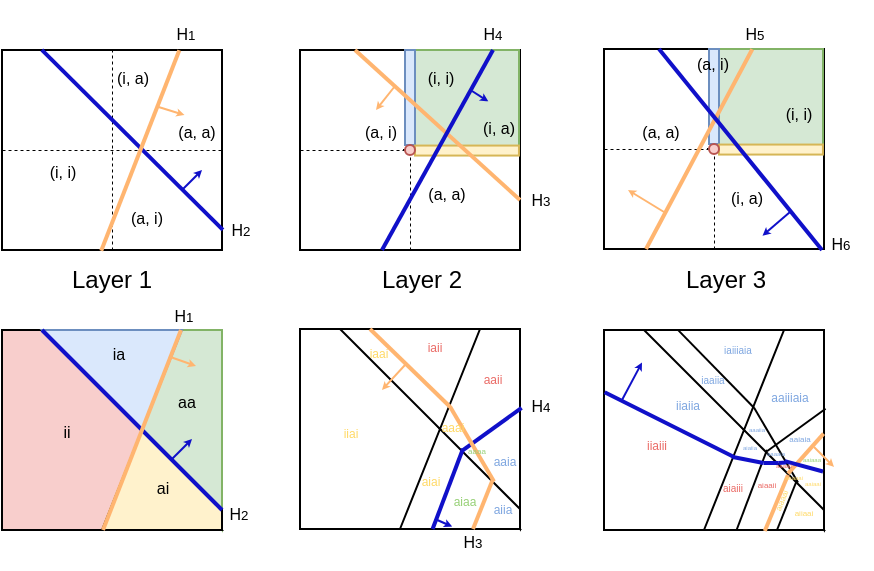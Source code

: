 <mxfile version="24.7.16">
  <diagram name="Page-1" id="lsZ3PhkhvnQ2fq5JW8zN">
    <mxGraphModel dx="222" dy="1287" grid="1" gridSize="10" guides="1" tooltips="1" connect="1" arrows="1" fold="1" page="1" pageScale="1" pageWidth="850" pageHeight="1100" math="0" shadow="0">
      <root>
        <mxCell id="0" />
        <mxCell id="1" parent="0" />
        <mxCell id="pG6bn2Zg-pA-t7pHT_2o-4" value="" style="verticalLabelPosition=bottom;verticalAlign=top;html=1;shape=mxgraph.basic.polygon;polyCoords=[[0,0.2],[0,0],[0.36,0],[1,1],[1,1],[0,1],[0,0.75],[0,0.2]];polyline=0;fillColor=#f8cecc;strokeColor=#000000;" parent="1" vertex="1">
          <mxGeometry x="200" y="160" width="110" height="100" as="geometry" />
        </mxCell>
        <mxCell id="pG6bn2Zg-pA-t7pHT_2o-5" value="" style="verticalLabelPosition=bottom;verticalAlign=top;html=1;shape=mxgraph.basic.polygon;polyCoords=[[0.2,0],[1,0],[1,0.25],[1,0.75],[1,1],[1,1],[0.2,0],[0.2,0]];polyline=0;fillColor=#d5e8d4;strokeColor=#82b366;" parent="1" vertex="1">
          <mxGeometry x="210" y="160" width="100" height="100" as="geometry" />
        </mxCell>
        <mxCell id="pG6bn2Zg-pA-t7pHT_2o-6" value="" style="verticalLabelPosition=bottom;verticalAlign=top;html=1;shape=mxgraph.basic.polygon;polyCoords=[[0.25,0],[0.45,0],[0.55,0],[0.85,0],[0.65,0.5],[0.35,0.2],[0.15,0],[0.25,0]];polyline=0;fillColor=#dae8fc;strokeColor=#6c8ebf;" parent="1" vertex="1">
          <mxGeometry x="205" y="160" width="100" height="100" as="geometry" />
        </mxCell>
        <mxCell id="pG6bn2Zg-pA-t7pHT_2o-8" value="" style="verticalLabelPosition=bottom;verticalAlign=top;html=1;shape=mxgraph.basic.polygon;polyCoords=[[0.4,1],[0.4,1],[0.6,0.5],[1,0.9],[1,1],[0.4,1],[0.4,1],[0.4,1]];polyline=0;fillColor=#fff2cc;strokeColor=#000000;" parent="1" vertex="1">
          <mxGeometry x="210" y="160" width="100" height="100" as="geometry" />
        </mxCell>
        <mxCell id="pG6bn2Zg-pA-t7pHT_2o-9" value="&lt;font style=&quot;font-size: 8px;&quot;&gt;ii&lt;/font&gt;" style="text;html=1;align=center;verticalAlign=middle;whiteSpace=wrap;rounded=0;" parent="1" vertex="1">
          <mxGeometry x="220" y="202.5" width="25" height="15" as="geometry" />
        </mxCell>
        <mxCell id="pG6bn2Zg-pA-t7pHT_2o-10" value="&lt;font style=&quot;font-size: 8px;&quot;&gt;ia&lt;/font&gt;" style="text;html=1;align=center;verticalAlign=middle;whiteSpace=wrap;rounded=0;" parent="1" vertex="1">
          <mxGeometry x="245.5" y="163" width="25" height="15" as="geometry" />
        </mxCell>
        <mxCell id="pG6bn2Zg-pA-t7pHT_2o-11" value="&lt;font style=&quot;font-size: 8px;&quot;&gt;ai&lt;/font&gt;" style="text;html=1;align=center;verticalAlign=middle;whiteSpace=wrap;rounded=0;" parent="1" vertex="1">
          <mxGeometry x="267.5" y="230" width="25" height="15" as="geometry" />
        </mxCell>
        <mxCell id="pG6bn2Zg-pA-t7pHT_2o-12" value="&lt;font style=&quot;font-size: 8px;&quot;&gt;aa&lt;/font&gt;" style="text;html=1;align=center;verticalAlign=middle;whiteSpace=wrap;rounded=0;" parent="1" vertex="1">
          <mxGeometry x="280" y="187.5" width="25" height="15" as="geometry" />
        </mxCell>
        <mxCell id="pG6bn2Zg-pA-t7pHT_2o-13" value="&lt;font style=&quot;font-size: 8px;&quot;&gt;H&lt;/font&gt;&lt;font style=&quot;font-size: 6.667px;&quot;&gt;2&lt;/font&gt;" style="text;html=1;align=center;verticalAlign=middle;whiteSpace=wrap;rounded=0;" parent="1" vertex="1">
          <mxGeometry x="304" y="94" width="31" height="30" as="geometry" />
        </mxCell>
        <mxCell id="pG6bn2Zg-pA-t7pHT_2o-14" value="&lt;font style=&quot;font-size: 8px;&quot;&gt;H&lt;/font&gt;&lt;font style=&quot;font-size: 6.667px;&quot;&gt;1&lt;/font&gt;" style="text;html=1;align=center;verticalAlign=middle;whiteSpace=wrap;rounded=0;" parent="1" vertex="1">
          <mxGeometry x="277.5" width="27.5" height="21" as="geometry" />
        </mxCell>
        <mxCell id="pG6bn2Zg-pA-t7pHT_2o-36" value="" style="rounded=0;whiteSpace=wrap;html=1;" parent="1" vertex="1">
          <mxGeometry x="200" y="20" width="110" height="100" as="geometry" />
        </mxCell>
        <mxCell id="pG6bn2Zg-pA-t7pHT_2o-37" value="" style="endArrow=none;dashed=1;html=1;rounded=0;exitX=0.5;exitY=1;exitDx=0;exitDy=0;entryX=0.5;entryY=0;entryDx=0;entryDy=0;strokeColor=#000000;strokeWidth=0.5;" parent="1" source="pG6bn2Zg-pA-t7pHT_2o-36" target="pG6bn2Zg-pA-t7pHT_2o-36" edge="1">
          <mxGeometry width="50" height="50" relative="1" as="geometry">
            <mxPoint x="270" y="150" as="sourcePoint" />
            <mxPoint x="320" y="100" as="targetPoint" />
          </mxGeometry>
        </mxCell>
        <mxCell id="pG6bn2Zg-pA-t7pHT_2o-38" value="" style="endArrow=none;dashed=1;html=1;rounded=0;exitX=0;exitY=0.5;exitDx=0;exitDy=0;entryX=1;entryY=0.5;entryDx=0;entryDy=0;strokeColor=#000000;strokeWidth=0.5;" parent="1" source="pG6bn2Zg-pA-t7pHT_2o-36" target="pG6bn2Zg-pA-t7pHT_2o-36" edge="1">
          <mxGeometry width="50" height="50" relative="1" as="geometry">
            <mxPoint x="265" y="130" as="sourcePoint" />
            <mxPoint x="265" y="30" as="targetPoint" />
          </mxGeometry>
        </mxCell>
        <mxCell id="pG6bn2Zg-pA-t7pHT_2o-40" value="" style="rounded=0;whiteSpace=wrap;html=1;" parent="1" vertex="1">
          <mxGeometry x="349" y="20" width="110" height="100" as="geometry" />
        </mxCell>
        <mxCell id="pG6bn2Zg-pA-t7pHT_2o-41" value="" style="endArrow=none;dashed=1;html=1;rounded=0;exitX=0.5;exitY=1;exitDx=0;exitDy=0;entryX=0.5;entryY=0;entryDx=0;entryDy=0;" parent="1" source="pG6bn2Zg-pA-t7pHT_2o-49" target="pG6bn2Zg-pA-t7pHT_2o-40" edge="1">
          <mxGeometry width="50" height="50" relative="1" as="geometry">
            <mxPoint x="419" y="150" as="sourcePoint" />
            <mxPoint x="469" y="100" as="targetPoint" />
          </mxGeometry>
        </mxCell>
        <mxCell id="pG6bn2Zg-pA-t7pHT_2o-47" value="" style="endArrow=none;dashed=1;html=1;rounded=0;exitX=0.5;exitY=1;exitDx=0;exitDy=0;entryX=0.5;entryY=0;entryDx=0;entryDy=0;strokeWidth=0.5;" parent="1" source="pG6bn2Zg-pA-t7pHT_2o-40" target="pG6bn2Zg-pA-t7pHT_2o-46" edge="1">
          <mxGeometry width="50" height="50" relative="1" as="geometry">
            <mxPoint x="404" y="120" as="sourcePoint" />
            <mxPoint x="404" y="20" as="targetPoint" />
          </mxGeometry>
        </mxCell>
        <mxCell id="pG6bn2Zg-pA-t7pHT_2o-42" value="" style="endArrow=none;dashed=1;html=1;rounded=0;exitX=0;exitY=0.5;exitDx=0;exitDy=0;entryX=1;entryY=0.5;entryDx=0;entryDy=0;" parent="1" edge="1">
          <mxGeometry width="50" height="50" relative="1" as="geometry">
            <mxPoint x="400.5" y="70" as="sourcePoint" />
            <mxPoint x="458" y="70" as="targetPoint" />
          </mxGeometry>
        </mxCell>
        <mxCell id="pG6bn2Zg-pA-t7pHT_2o-43" value="Layer 1" style="text;html=1;align=center;verticalAlign=middle;whiteSpace=wrap;rounded=0;" parent="1" vertex="1">
          <mxGeometry x="210" y="120" width="90" height="30" as="geometry" />
        </mxCell>
        <mxCell id="pG6bn2Zg-pA-t7pHT_2o-44" value="" style="endArrow=none;html=1;rounded=0;exitX=0.181;exitY=-0.001;exitDx=0;exitDy=0;exitPerimeter=0;entryX=1.004;entryY=0.899;entryDx=0;entryDy=0;entryPerimeter=0;strokeWidth=2;strokeColor=#1010C9;" parent="1" source="pG6bn2Zg-pA-t7pHT_2o-36" target="pG6bn2Zg-pA-t7pHT_2o-36" edge="1">
          <mxGeometry width="50" height="50" relative="1" as="geometry">
            <mxPoint x="330" y="160" as="sourcePoint" />
            <mxPoint x="380" y="110" as="targetPoint" />
          </mxGeometry>
        </mxCell>
        <mxCell id="pG6bn2Zg-pA-t7pHT_2o-45" value="" style="endArrow=none;html=1;rounded=0;exitX=0.451;exitY=1.004;exitDx=0;exitDy=0;exitPerimeter=0;entryX=0.806;entryY=0.001;entryDx=0;entryDy=0;entryPerimeter=0;strokeWidth=2;strokeColor=#FFB570;" parent="1" source="pG6bn2Zg-pA-t7pHT_2o-36" target="pG6bn2Zg-pA-t7pHT_2o-36" edge="1">
          <mxGeometry width="50" height="50" relative="1" as="geometry">
            <mxPoint x="260" y="160" as="sourcePoint" />
            <mxPoint x="310" y="110" as="targetPoint" />
          </mxGeometry>
        </mxCell>
        <mxCell id="pG6bn2Zg-pA-t7pHT_2o-48" value="" style="endArrow=none;dashed=1;html=1;rounded=0;exitX=0;exitY=0.5;exitDx=0;exitDy=0;entryX=1;entryY=0.5;entryDx=0;entryDy=0;strokeWidth=0.5;" parent="1" source="pG6bn2Zg-pA-t7pHT_2o-40" target="pG6bn2Zg-pA-t7pHT_2o-46" edge="1">
          <mxGeometry width="50" height="50" relative="1" as="geometry">
            <mxPoint x="349" y="70" as="sourcePoint" />
            <mxPoint x="459" y="70" as="targetPoint" />
          </mxGeometry>
        </mxCell>
        <mxCell id="pG6bn2Zg-pA-t7pHT_2o-50" value="" style="endArrow=none;dashed=1;html=1;rounded=0;exitX=0.5;exitY=1;exitDx=0;exitDy=0;entryX=0.5;entryY=0;entryDx=0;entryDy=0;" parent="1" source="pG6bn2Zg-pA-t7pHT_2o-46" target="pG6bn2Zg-pA-t7pHT_2o-49" edge="1">
          <mxGeometry width="50" height="50" relative="1" as="geometry">
            <mxPoint x="404" y="73" as="sourcePoint" />
            <mxPoint x="404" y="20" as="targetPoint" />
          </mxGeometry>
        </mxCell>
        <mxCell id="pG6bn2Zg-pA-t7pHT_2o-54" value="" style="rounded=0;whiteSpace=wrap;html=1;fillColor=#d5e8d4;strokeColor=#82b366;" parent="1" vertex="1">
          <mxGeometry x="406.5" y="20" width="52" height="48" as="geometry" />
        </mxCell>
        <mxCell id="pG6bn2Zg-pA-t7pHT_2o-49" value="" style="rounded=0;whiteSpace=wrap;html=1;fillColor=#dae8fc;strokeColor=#6c8ebf;" parent="1" vertex="1">
          <mxGeometry x="401.5" y="20" width="5" height="47.5" as="geometry" />
        </mxCell>
        <mxCell id="pG6bn2Zg-pA-t7pHT_2o-51" value="" style="rounded=0;whiteSpace=wrap;html=1;fillColor=#fff2cc;strokeColor=#d6b656;rotation=90;" parent="1" vertex="1">
          <mxGeometry x="429.98" y="44.28" width="5" height="52" as="geometry" />
        </mxCell>
        <mxCell id="pG6bn2Zg-pA-t7pHT_2o-46" value="" style="ellipse;whiteSpace=wrap;html=1;fillColor=#f8cecc;strokeColor=#b85450;" parent="1" vertex="1">
          <mxGeometry x="401.5" y="67.5" width="5" height="5" as="geometry" />
        </mxCell>
        <mxCell id="pG6bn2Zg-pA-t7pHT_2o-55" value="" style="endArrow=none;html=1;rounded=0;exitX=0.25;exitY=0;exitDx=0;exitDy=0;entryX=1;entryY=0.75;entryDx=0;entryDy=0;strokeWidth=2;strokeColor=#FFB570;" parent="1" source="pG6bn2Zg-pA-t7pHT_2o-40" target="pG6bn2Zg-pA-t7pHT_2o-40" edge="1">
          <mxGeometry width="50" height="50" relative="1" as="geometry">
            <mxPoint x="370" y="140" as="sourcePoint" />
            <mxPoint x="420" y="90" as="targetPoint" />
          </mxGeometry>
        </mxCell>
        <mxCell id="pG6bn2Zg-pA-t7pHT_2o-56" value="" style="endArrow=none;html=1;rounded=0;entryX=0.75;entryY=0;entryDx=0;entryDy=0;strokeWidth=2;strokeColor=#1010C9;" parent="1" target="pG6bn2Zg-pA-t7pHT_2o-54" edge="1">
          <mxGeometry width="50" height="50" relative="1" as="geometry">
            <mxPoint x="390" y="120" as="sourcePoint" />
            <mxPoint x="440" y="70" as="targetPoint" />
          </mxGeometry>
        </mxCell>
        <mxCell id="pG6bn2Zg-pA-t7pHT_2o-57" value="&lt;font style=&quot;font-size: 8px;&quot;&gt;(i, a)&lt;/font&gt;" style="text;html=1;align=center;verticalAlign=middle;whiteSpace=wrap;rounded=0;" parent="1" vertex="1">
          <mxGeometry x="252.5" y="25.5" width="25" height="15" as="geometry" />
        </mxCell>
        <mxCell id="pG6bn2Zg-pA-t7pHT_2o-58" value="&lt;font style=&quot;font-size: 8px;&quot;&gt;(i, i)&lt;/font&gt;" style="text;html=1;align=center;verticalAlign=middle;whiteSpace=wrap;rounded=0;" parent="1" vertex="1">
          <mxGeometry x="217.5" y="72.5" width="25" height="15" as="geometry" />
        </mxCell>
        <mxCell id="pG6bn2Zg-pA-t7pHT_2o-59" value="&lt;font style=&quot;font-size: 8px;&quot;&gt;(a, a)&lt;/font&gt;" style="text;html=1;align=center;verticalAlign=middle;whiteSpace=wrap;rounded=0;" parent="1" vertex="1">
          <mxGeometry x="285" y="52.5" width="25" height="15" as="geometry" />
        </mxCell>
        <mxCell id="pG6bn2Zg-pA-t7pHT_2o-60" value="&lt;font style=&quot;font-size: 8px;&quot;&gt;(a, i)&lt;/font&gt;" style="text;html=1;align=center;verticalAlign=middle;whiteSpace=wrap;rounded=0;" parent="1" vertex="1">
          <mxGeometry x="260" y="95" width="25" height="15" as="geometry" />
        </mxCell>
        <mxCell id="pG6bn2Zg-pA-t7pHT_2o-61" value="&lt;font style=&quot;font-size: 8px;&quot;&gt;(a, a)&lt;/font&gt;" style="text;html=1;align=center;verticalAlign=middle;whiteSpace=wrap;rounded=0;" parent="1" vertex="1">
          <mxGeometry x="410" y="83.5" width="25" height="15" as="geometry" />
        </mxCell>
        <mxCell id="pG6bn2Zg-pA-t7pHT_2o-62" value="&lt;font style=&quot;font-size: 8px;&quot;&gt;H&lt;/font&gt;&lt;font style=&quot;font-size: 6.667px;&quot;&gt;4&lt;/font&gt;" style="text;html=1;align=center;verticalAlign=middle;whiteSpace=wrap;rounded=0;" parent="1" vertex="1">
          <mxGeometry x="429.98" y="-4.5" width="31" height="30" as="geometry" />
        </mxCell>
        <mxCell id="pG6bn2Zg-pA-t7pHT_2o-63" value="&lt;font style=&quot;font-size: 8px;&quot;&gt;H&lt;/font&gt;&lt;font style=&quot;font-size: 6.667px;&quot;&gt;3&lt;/font&gt;" style="text;html=1;align=center;verticalAlign=middle;whiteSpace=wrap;rounded=0;" parent="1" vertex="1">
          <mxGeometry x="454" y="79" width="31" height="30" as="geometry" />
        </mxCell>
        <mxCell id="pG6bn2Zg-pA-t7pHT_2o-64" value="&lt;font style=&quot;font-size: 8px;&quot;&gt;(a, i)&lt;/font&gt;" style="text;html=1;align=center;verticalAlign=middle;whiteSpace=wrap;rounded=0;" parent="1" vertex="1">
          <mxGeometry x="376.5" y="52.5" width="25" height="15" as="geometry" />
        </mxCell>
        <mxCell id="pG6bn2Zg-pA-t7pHT_2o-65" value="&lt;font style=&quot;font-size: 8px;&quot;&gt;(i, i)&lt;/font&gt;" style="text;html=1;align=center;verticalAlign=middle;whiteSpace=wrap;rounded=0;" parent="1" vertex="1">
          <mxGeometry x="406.5" y="25.5" width="25" height="15" as="geometry" />
        </mxCell>
        <mxCell id="pG6bn2Zg-pA-t7pHT_2o-66" value="&lt;font style=&quot;font-size: 8px;&quot;&gt;(i, a)&lt;/font&gt;" style="text;html=1;align=center;verticalAlign=middle;whiteSpace=wrap;rounded=0;" parent="1" vertex="1">
          <mxGeometry x="435.98" y="50" width="25" height="15" as="geometry" />
        </mxCell>
        <mxCell id="pG6bn2Zg-pA-t7pHT_2o-67" value="&lt;font style=&quot;font-size: 8px;&quot;&gt;H&lt;/font&gt;&lt;font style=&quot;font-size: 6.667px;&quot;&gt;2&lt;/font&gt;" style="text;html=1;align=center;verticalAlign=middle;whiteSpace=wrap;rounded=0;" parent="1" vertex="1">
          <mxGeometry x="303" y="236" width="31" height="30" as="geometry" />
        </mxCell>
        <mxCell id="pG6bn2Zg-pA-t7pHT_2o-68" value="&lt;font style=&quot;font-size: 8px;&quot;&gt;H&lt;/font&gt;&lt;font style=&quot;font-size: 6.667px;&quot;&gt;1&lt;/font&gt;" style="text;html=1;align=center;verticalAlign=middle;whiteSpace=wrap;rounded=0;" parent="1" vertex="1">
          <mxGeometry x="276.5" y="141" width="27.5" height="21" as="geometry" />
        </mxCell>
        <mxCell id="pG6bn2Zg-pA-t7pHT_2o-73" value="&lt;font style=&quot;font-size: 8px;&quot;&gt;H&lt;/font&gt;&lt;font style=&quot;font-size: 6.667px;&quot;&gt;3&lt;/font&gt;" style="text;html=1;align=center;verticalAlign=middle;whiteSpace=wrap;rounded=0;" parent="1" vertex="1">
          <mxGeometry x="420" y="249.5" width="31" height="30" as="geometry" />
        </mxCell>
        <mxCell id="pG6bn2Zg-pA-t7pHT_2o-78" value="" style="endArrow=none;html=1;rounded=0;exitX=0.181;exitY=-0.001;exitDx=0;exitDy=0;exitPerimeter=0;entryX=1.004;entryY=0.899;entryDx=0;entryDy=0;entryPerimeter=0;strokeWidth=2;strokeColor=#1010C9;" parent="1" edge="1">
          <mxGeometry width="50" height="50" relative="1" as="geometry">
            <mxPoint x="220" y="160" as="sourcePoint" />
            <mxPoint x="310" y="250" as="targetPoint" />
          </mxGeometry>
        </mxCell>
        <mxCell id="pG6bn2Zg-pA-t7pHT_2o-79" value="" style="endArrow=none;html=1;rounded=0;exitX=0.451;exitY=1.004;exitDx=0;exitDy=0;exitPerimeter=0;entryX=0.806;entryY=0.001;entryDx=0;entryDy=0;entryPerimeter=0;strokeWidth=2;strokeColor=#FFB570;" parent="1" edge="1">
          <mxGeometry width="50" height="50" relative="1" as="geometry">
            <mxPoint x="250.5" y="260" as="sourcePoint" />
            <mxPoint x="289.5" y="160" as="targetPoint" />
          </mxGeometry>
        </mxCell>
        <mxCell id="pG6bn2Zg-pA-t7pHT_2o-80" value="&lt;font style=&quot;font-size: 8px;&quot;&gt;H&lt;/font&gt;&lt;font style=&quot;font-size: 6.667px;&quot;&gt;4&lt;/font&gt;" style="text;html=1;align=center;verticalAlign=middle;whiteSpace=wrap;rounded=0;" parent="1" vertex="1">
          <mxGeometry x="453.5" y="181.5" width="31" height="30" as="geometry" />
        </mxCell>
        <mxCell id="pG6bn2Zg-pA-t7pHT_2o-95" value="Layer 2" style="text;html=1;align=center;verticalAlign=middle;whiteSpace=wrap;rounded=0;" parent="1" vertex="1">
          <mxGeometry x="364.5" y="120" width="90" height="30" as="geometry" />
        </mxCell>
        <mxCell id="pG6bn2Zg-pA-t7pHT_2o-103" value="" style="rounded=0;whiteSpace=wrap;html=1;" parent="1" vertex="1">
          <mxGeometry x="501" y="19.5" width="110" height="100" as="geometry" />
        </mxCell>
        <mxCell id="pG6bn2Zg-pA-t7pHT_2o-104" value="" style="endArrow=none;dashed=1;html=1;rounded=0;exitX=0.5;exitY=1;exitDx=0;exitDy=0;entryX=0.5;entryY=0;entryDx=0;entryDy=0;" parent="1" source="pG6bn2Zg-pA-t7pHT_2o-111" target="pG6bn2Zg-pA-t7pHT_2o-103" edge="1">
          <mxGeometry width="50" height="50" relative="1" as="geometry">
            <mxPoint x="571" y="149.5" as="sourcePoint" />
            <mxPoint x="621" y="99.5" as="targetPoint" />
          </mxGeometry>
        </mxCell>
        <mxCell id="pG6bn2Zg-pA-t7pHT_2o-105" value="" style="endArrow=none;dashed=1;html=1;rounded=0;exitX=0.5;exitY=1;exitDx=0;exitDy=0;entryX=0.5;entryY=0;entryDx=0;entryDy=0;strokeWidth=0.5;" parent="1" source="pG6bn2Zg-pA-t7pHT_2o-103" target="pG6bn2Zg-pA-t7pHT_2o-113" edge="1">
          <mxGeometry width="50" height="50" relative="1" as="geometry">
            <mxPoint x="556" y="119.5" as="sourcePoint" />
            <mxPoint x="556" y="19.5" as="targetPoint" />
          </mxGeometry>
        </mxCell>
        <mxCell id="pG6bn2Zg-pA-t7pHT_2o-106" value="" style="endArrow=none;dashed=1;html=1;rounded=0;exitX=0;exitY=0.5;exitDx=0;exitDy=0;entryX=1;entryY=0.5;entryDx=0;entryDy=0;" parent="1" edge="1">
          <mxGeometry width="50" height="50" relative="1" as="geometry">
            <mxPoint x="552.5" y="69.5" as="sourcePoint" />
            <mxPoint x="610" y="69.5" as="targetPoint" />
          </mxGeometry>
        </mxCell>
        <mxCell id="pG6bn2Zg-pA-t7pHT_2o-107" value="" style="endArrow=none;dashed=1;html=1;rounded=0;exitX=0;exitY=0.5;exitDx=0;exitDy=0;entryX=1;entryY=0.5;entryDx=0;entryDy=0;strokeWidth=0.5;" parent="1" source="pG6bn2Zg-pA-t7pHT_2o-103" target="pG6bn2Zg-pA-t7pHT_2o-113" edge="1">
          <mxGeometry width="50" height="50" relative="1" as="geometry">
            <mxPoint x="501" y="69.5" as="sourcePoint" />
            <mxPoint x="611" y="69.5" as="targetPoint" />
          </mxGeometry>
        </mxCell>
        <mxCell id="pG6bn2Zg-pA-t7pHT_2o-108" value="" style="endArrow=none;dashed=1;html=1;rounded=0;exitX=0.5;exitY=1;exitDx=0;exitDy=0;entryX=0.5;entryY=0;entryDx=0;entryDy=0;" parent="1" source="pG6bn2Zg-pA-t7pHT_2o-113" target="pG6bn2Zg-pA-t7pHT_2o-111" edge="1">
          <mxGeometry width="50" height="50" relative="1" as="geometry">
            <mxPoint x="556" y="72.5" as="sourcePoint" />
            <mxPoint x="556" y="19.5" as="targetPoint" />
          </mxGeometry>
        </mxCell>
        <mxCell id="pG6bn2Zg-pA-t7pHT_2o-110" value="" style="rounded=0;whiteSpace=wrap;html=1;fillColor=#d5e8d4;strokeColor=#82b366;" parent="1" vertex="1">
          <mxGeometry x="558.5" y="19.5" width="52" height="48" as="geometry" />
        </mxCell>
        <mxCell id="pG6bn2Zg-pA-t7pHT_2o-111" value="" style="rounded=0;whiteSpace=wrap;html=1;fillColor=#dae8fc;strokeColor=#6c8ebf;" parent="1" vertex="1">
          <mxGeometry x="553.5" y="19.5" width="5" height="47.5" as="geometry" />
        </mxCell>
        <mxCell id="pG6bn2Zg-pA-t7pHT_2o-112" value="" style="rounded=0;whiteSpace=wrap;html=1;fillColor=#fff2cc;strokeColor=#d6b656;rotation=90;" parent="1" vertex="1">
          <mxGeometry x="581.98" y="43.78" width="5" height="52" as="geometry" />
        </mxCell>
        <mxCell id="pG6bn2Zg-pA-t7pHT_2o-113" value="" style="ellipse;whiteSpace=wrap;html=1;fillColor=#f8cecc;strokeColor=#b85450;" parent="1" vertex="1">
          <mxGeometry x="553.5" y="67" width="5" height="5" as="geometry" />
        </mxCell>
        <mxCell id="pG6bn2Zg-pA-t7pHT_2o-114" value="" style="endArrow=none;html=1;rounded=0;exitX=0.32;exitY=0.003;exitDx=0;exitDy=0;entryX=0.25;entryY=1;entryDx=0;entryDy=0;strokeWidth=2;strokeColor=#FFB570;exitPerimeter=0;" parent="1" source="pG6bn2Zg-pA-t7pHT_2o-110" edge="1">
          <mxGeometry width="50" height="50" relative="1" as="geometry">
            <mxPoint x="565" y="19.5" as="sourcePoint" />
            <mxPoint x="522" y="119.5" as="targetPoint" />
          </mxGeometry>
        </mxCell>
        <mxCell id="pG6bn2Zg-pA-t7pHT_2o-115" value="" style="endArrow=none;html=1;rounded=0;strokeWidth=2;strokeColor=#1010C9;exitX=0.25;exitY=0;exitDx=0;exitDy=0;" parent="1" source="pG6bn2Zg-pA-t7pHT_2o-103" edge="1">
          <mxGeometry width="50" height="50" relative="1" as="geometry">
            <mxPoint x="542" y="119.5" as="sourcePoint" />
            <mxPoint x="610" y="120" as="targetPoint" />
          </mxGeometry>
        </mxCell>
        <mxCell id="pG6bn2Zg-pA-t7pHT_2o-116" value="&lt;font style=&quot;font-size: 8px;&quot;&gt;(i, a)&lt;/font&gt;" style="text;html=1;align=center;verticalAlign=middle;whiteSpace=wrap;rounded=0;" parent="1" vertex="1">
          <mxGeometry x="560" y="85" width="25" height="15" as="geometry" />
        </mxCell>
        <mxCell id="pG6bn2Zg-pA-t7pHT_2o-117" value="&lt;font style=&quot;font-size: 8px;&quot;&gt;H&lt;/font&gt;&lt;font style=&quot;font-size: 6.667px;&quot;&gt;5&lt;/font&gt;" style="text;html=1;align=center;verticalAlign=middle;whiteSpace=wrap;rounded=0;" parent="1" vertex="1">
          <mxGeometry x="560.5" y="-4.5" width="31" height="30" as="geometry" />
        </mxCell>
        <mxCell id="pG6bn2Zg-pA-t7pHT_2o-118" value="&lt;font style=&quot;font-size: 8px;&quot;&gt;H&lt;/font&gt;&lt;font style=&quot;font-size: 6.667px;&quot;&gt;6&lt;/font&gt;" style="text;html=1;align=center;verticalAlign=middle;whiteSpace=wrap;rounded=0;" parent="1" vertex="1">
          <mxGeometry x="604" y="101" width="31" height="30" as="geometry" />
        </mxCell>
        <mxCell id="pG6bn2Zg-pA-t7pHT_2o-119" value="&lt;font style=&quot;font-size: 8px;&quot;&gt;(a, a)&lt;/font&gt;" style="text;html=1;align=center;verticalAlign=middle;whiteSpace=wrap;rounded=0;" parent="1" vertex="1">
          <mxGeometry x="516.5" y="52" width="25" height="15" as="geometry" />
        </mxCell>
        <mxCell id="pG6bn2Zg-pA-t7pHT_2o-120" value="&lt;font style=&quot;font-size: 8px;&quot;&gt;(a, i)&lt;/font&gt;" style="text;html=1;align=center;verticalAlign=middle;whiteSpace=wrap;rounded=0;" parent="1" vertex="1">
          <mxGeometry x="542.5" y="18.5" width="25" height="15" as="geometry" />
        </mxCell>
        <mxCell id="pG6bn2Zg-pA-t7pHT_2o-121" value="&lt;font style=&quot;font-size: 8px;&quot;&gt;(i, i)&lt;/font&gt;" style="text;html=1;align=center;verticalAlign=middle;whiteSpace=wrap;rounded=0;" parent="1" vertex="1">
          <mxGeometry x="586" y="43.78" width="25" height="15" as="geometry" />
        </mxCell>
        <mxCell id="pG6bn2Zg-pA-t7pHT_2o-139" value="Layer 3" style="text;html=1;align=center;verticalAlign=middle;whiteSpace=wrap;rounded=0;" parent="1" vertex="1">
          <mxGeometry x="516.5" y="119.5" width="90" height="30" as="geometry" />
        </mxCell>
        <mxCell id="pG6bn2Zg-pA-t7pHT_2o-153" value="" style="verticalLabelPosition=bottom;verticalAlign=top;html=1;shape=mxgraph.basic.polygon;polyCoords=[[0,0.2],[0,0],[0.36,0],[1,1],[1,1],[0,1],[0,0.75],[0,0.2]];polyline=0;" parent="1" vertex="1">
          <mxGeometry x="349" y="159.5" width="110" height="100" as="geometry" />
        </mxCell>
        <mxCell id="pG6bn2Zg-pA-t7pHT_2o-154" value="" style="verticalLabelPosition=bottom;verticalAlign=top;html=1;shape=mxgraph.basic.polygon;polyCoords=[[0.2,0],[1,0],[1,0.25],[1,0.75],[1,1],[1,1],[0.2,0],[0.2,0]];polyline=0;" parent="1" vertex="1">
          <mxGeometry x="359" y="159.5" width="100" height="100" as="geometry" />
        </mxCell>
        <mxCell id="pG6bn2Zg-pA-t7pHT_2o-155" value="" style="verticalLabelPosition=bottom;verticalAlign=top;html=1;shape=mxgraph.basic.polygon;polyCoords=[[0.25,0],[0.45,0],[0.55,0],[0.85,0],[0.65,0.5],[0.35,0.2],[0.15,0],[0.25,0]];polyline=0;" parent="1" vertex="1">
          <mxGeometry x="354" y="159.5" width="100" height="100" as="geometry" />
        </mxCell>
        <mxCell id="pG6bn2Zg-pA-t7pHT_2o-156" value="" style="verticalLabelPosition=bottom;verticalAlign=top;html=1;shape=mxgraph.basic.polygon;polyCoords=[[0.4,1],[0.4,1],[0.6,0.5],[1,0.9],[1,1],[0.4,1],[0.4,1],[0.4,1]];polyline=0;" parent="1" vertex="1">
          <mxGeometry x="359" y="159.5" width="100" height="100" as="geometry" />
        </mxCell>
        <mxCell id="pG6bn2Zg-pA-t7pHT_2o-70" value="" style="endArrow=none;html=1;rounded=0;exitX=0.558;exitY=1.001;exitDx=0;exitDy=0;exitPerimeter=0;strokeWidth=2;strokeColor=#1010C9;" parent="1" edge="1">
          <mxGeometry width="50" height="50" relative="1" as="geometry">
            <mxPoint x="415.3" y="259.5" as="sourcePoint" />
            <mxPoint x="430.5" y="219.4" as="targetPoint" />
          </mxGeometry>
        </mxCell>
        <mxCell id="pG6bn2Zg-pA-t7pHT_2o-89" value="&lt;font style=&quot;font-size: 6px;&quot;&gt;aaia&lt;/font&gt;" style="text;html=1;align=center;verticalAlign=middle;whiteSpace=wrap;rounded=0;fontColor=#7EA6E0;" parent="1" vertex="1">
          <mxGeometry x="435.5" y="216.5" width="31" height="15" as="geometry" />
        </mxCell>
        <mxCell id="pG6bn2Zg-pA-t7pHT_2o-72" value="" style="endArrow=none;html=1;rounded=0;exitX=0.706;exitY=0.607;exitDx=0;exitDy=0;exitPerimeter=0;entryX=0.999;entryY=0.395;entryDx=0;entryDy=0;entryPerimeter=0;strokeWidth=2;strokeColor=#1010C9;" parent="1" edge="1">
          <mxGeometry width="50" height="50" relative="1" as="geometry">
            <mxPoint x="430.5" y="220.1" as="sourcePoint" />
            <mxPoint x="459.8" y="198.9" as="targetPoint" />
          </mxGeometry>
        </mxCell>
        <mxCell id="pG6bn2Zg-pA-t7pHT_2o-166" value="" style="endArrow=none;html=1;rounded=0;entryX=0.849;entryY=0.748;entryDx=0;entryDy=0;entryPerimeter=0;exitX=0.752;exitY=0.998;exitDx=0;exitDy=0;exitPerimeter=0;strokeColor=#FFB570;strokeWidth=2;" parent="1" edge="1">
          <mxGeometry width="50" height="50" relative="1" as="geometry">
            <mxPoint x="435.5" y="259.5" as="sourcePoint" />
            <mxPoint x="445.5" y="234.5" as="targetPoint" />
          </mxGeometry>
        </mxCell>
        <mxCell id="pG6bn2Zg-pA-t7pHT_2o-76" value="" style="endArrow=none;html=1;rounded=0;exitX=0.549;exitY=0.385;exitDx=0;exitDy=0;exitPerimeter=0;entryX=0.859;entryY=0.759;entryDx=0;entryDy=0;entryPerimeter=0;strokeWidth=2;strokeColor=#FFB570;" parent="1" edge="1">
          <mxGeometry width="50" height="50" relative="1" as="geometry">
            <mxPoint x="423.98" y="198.3" as="sourcePoint" />
            <mxPoint x="446" y="235.7" as="targetPoint" />
          </mxGeometry>
        </mxCell>
        <mxCell id="pG6bn2Zg-pA-t7pHT_2o-75" value="" style="endArrow=none;html=1;rounded=0;entryX=0.152;entryY=0.001;entryDx=0;entryDy=0;exitX=0.552;exitY=0.39;exitDx=0;exitDy=0;exitPerimeter=0;entryPerimeter=0;strokeColor=#FFB570;strokeWidth=2;" parent="1" edge="1">
          <mxGeometry width="50" height="50" relative="1" as="geometry">
            <mxPoint x="424.0" y="198.4" as="sourcePoint" />
            <mxPoint x="384.0" y="159.5" as="targetPoint" />
          </mxGeometry>
        </mxCell>
        <mxCell id="pG6bn2Zg-pA-t7pHT_2o-168" value="&lt;font style=&quot;font-size: 6px;&quot;&gt;iiai&lt;/font&gt;" style="text;html=1;align=center;verticalAlign=middle;whiteSpace=wrap;rounded=0;fontColor=#FFD966;" parent="1" vertex="1">
          <mxGeometry x="359" y="202" width="31" height="15" as="geometry" />
        </mxCell>
        <mxCell id="pG6bn2Zg-pA-t7pHT_2o-169" value="&lt;font style=&quot;font-size: 6px;&quot;&gt;iaai&lt;/font&gt;" style="text;html=1;align=center;verticalAlign=middle;whiteSpace=wrap;rounded=0;fontColor=#FFD966;" parent="1" vertex="1">
          <mxGeometry x="373" y="162.5" width="31" height="15" as="geometry" />
        </mxCell>
        <mxCell id="pG6bn2Zg-pA-t7pHT_2o-170" value="&lt;font style=&quot;font-size: 6px;&quot;&gt;iaii&lt;/font&gt;" style="text;html=1;align=center;verticalAlign=middle;whiteSpace=wrap;rounded=0;fontColor=#EA6B66;" parent="1" vertex="1">
          <mxGeometry x="400.5" y="159.5" width="31" height="15" as="geometry" />
        </mxCell>
        <mxCell id="pG6bn2Zg-pA-t7pHT_2o-171" value="&lt;font style=&quot;font-size: 6px;&quot;&gt;aaai&lt;/font&gt;" style="text;html=1;align=center;verticalAlign=middle;whiteSpace=wrap;rounded=0;fontSize=6;fontColor=#FFD966;" parent="1" vertex="1">
          <mxGeometry x="407" y="201" width="37" height="15" as="geometry" />
        </mxCell>
        <mxCell id="pG6bn2Zg-pA-t7pHT_2o-172" value="&lt;font style=&quot;font-size: 6px;&quot;&gt;aiai&lt;/font&gt;" style="text;html=1;align=center;verticalAlign=middle;whiteSpace=wrap;rounded=0;fontSize=6;fontColor=#FFD966;" parent="1" vertex="1">
          <mxGeometry x="395.98" y="228" width="37" height="15" as="geometry" />
        </mxCell>
        <mxCell id="pG6bn2Zg-pA-t7pHT_2o-173" value="&lt;font style=&quot;font-size: 4px;&quot;&gt;aaaa&lt;/font&gt;" style="text;html=1;align=center;verticalAlign=middle;whiteSpace=wrap;rounded=0;fontColor=#97D077;fontSize=4;" parent="1" vertex="1">
          <mxGeometry x="421.5" y="213" width="31" height="15" as="geometry" />
        </mxCell>
        <mxCell id="pG6bn2Zg-pA-t7pHT_2o-174" value="&lt;font style=&quot;font-size: 6px;&quot;&gt;aiaa&lt;/font&gt;" style="text;html=1;align=center;verticalAlign=middle;whiteSpace=wrap;rounded=0;fontColor=#97D077;" parent="1" vertex="1">
          <mxGeometry x="416" y="236" width="31" height="15" as="geometry" />
        </mxCell>
        <mxCell id="pG6bn2Zg-pA-t7pHT_2o-175" value="&lt;font style=&quot;font-size: 6px;&quot;&gt;aaii&lt;/font&gt;" style="text;html=1;align=center;verticalAlign=middle;whiteSpace=wrap;rounded=0;fontColor=#EA6B66;" parent="1" vertex="1">
          <mxGeometry x="429.98" y="175" width="31" height="15" as="geometry" />
        </mxCell>
        <mxCell id="pG6bn2Zg-pA-t7pHT_2o-195" value="" style="endArrow=classic;html=1;rounded=0;entryX=0.25;entryY=0;entryDx=0;entryDy=0;strokeColor=#FFB570;endSize=1;" parent="1" target="pG6bn2Zg-pA-t7pHT_2o-59" edge="1">
          <mxGeometry width="50" height="50" relative="1" as="geometry">
            <mxPoint x="277.5" y="48.25" as="sourcePoint" />
            <mxPoint x="337.5" y="38.25" as="targetPoint" />
          </mxGeometry>
        </mxCell>
        <mxCell id="pG6bn2Zg-pA-t7pHT_2o-198" value="" style="endArrow=classic;html=1;rounded=0;entryX=0.25;entryY=0;entryDx=0;entryDy=0;strokeColor=#FFB570;endSize=1;" parent="1" edge="1">
          <mxGeometry width="50" height="50" relative="1" as="geometry">
            <mxPoint x="283.5" y="173.25" as="sourcePoint" />
            <mxPoint x="297" y="178" as="targetPoint" />
          </mxGeometry>
        </mxCell>
        <mxCell id="pG6bn2Zg-pA-t7pHT_2o-199" value="" style="endArrow=classic;html=1;rounded=0;strokeColor=#1010C9;endSize=1;jumpSize=1;entryX=0.818;entryY=0.5;entryDx=0;entryDy=0;entryPerimeter=0;" parent="1" edge="1">
          <mxGeometry width="50" height="50" relative="1" as="geometry">
            <mxPoint x="290" y="90" as="sourcePoint" />
            <mxPoint x="300" y="80" as="targetPoint" />
          </mxGeometry>
        </mxCell>
        <mxCell id="pG6bn2Zg-pA-t7pHT_2o-200" value="" style="endArrow=classic;html=1;rounded=0;strokeColor=#1010C9;endSize=1;jumpSize=1;entryX=0.818;entryY=0.5;entryDx=0;entryDy=0;entryPerimeter=0;" parent="1" edge="1">
          <mxGeometry width="50" height="50" relative="1" as="geometry">
            <mxPoint x="285" y="224.5" as="sourcePoint" />
            <mxPoint x="295" y="214.5" as="targetPoint" />
          </mxGeometry>
        </mxCell>
        <mxCell id="pG6bn2Zg-pA-t7pHT_2o-203" value="" style="endArrow=classic;html=1;rounded=0;strokeColor=#FFB570;endSize=1;" parent="1" edge="1">
          <mxGeometry width="50" height="50" relative="1" as="geometry">
            <mxPoint x="531" y="101" as="sourcePoint" />
            <mxPoint x="513" y="90" as="targetPoint" />
          </mxGeometry>
        </mxCell>
        <mxCell id="pG6bn2Zg-pA-t7pHT_2o-204" value="" style="endArrow=classic;html=1;rounded=0;strokeColor=#1010C9;endSize=1;jumpSize=1;" parent="1" edge="1">
          <mxGeometry width="50" height="50" relative="1" as="geometry">
            <mxPoint x="435" y="40.5" as="sourcePoint" />
            <mxPoint x="443.15" y="45.67" as="targetPoint" />
            <Array as="points">
              <mxPoint x="443.15" y="45.67" />
            </Array>
          </mxGeometry>
        </mxCell>
        <mxCell id="pG6bn2Zg-pA-t7pHT_2o-205" value="" style="endArrow=classic;html=1;rounded=0;strokeColor=#FFB570;endSize=1;" parent="1" edge="1">
          <mxGeometry width="50" height="50" relative="1" as="geometry">
            <mxPoint x="401.5" y="177.5" as="sourcePoint" />
            <mxPoint x="390" y="190" as="targetPoint" />
          </mxGeometry>
        </mxCell>
        <mxCell id="pG6bn2Zg-pA-t7pHT_2o-206" value="" style="endArrow=classic;html=1;rounded=0;strokeColor=#1010C9;endSize=1;jumpSize=1;entryX=0.661;entryY=0.988;entryDx=0;entryDy=0;entryPerimeter=0;" parent="1" target="pG6bn2Zg-pA-t7pHT_2o-156" edge="1">
          <mxGeometry width="50" height="50" relative="1" as="geometry">
            <mxPoint x="416.5" y="254.5" as="sourcePoint" />
            <mxPoint x="426.5" y="264.5" as="targetPoint" />
          </mxGeometry>
        </mxCell>
        <mxCell id="pG6bn2Zg-pA-t7pHT_2o-209" value="" style="verticalLabelPosition=bottom;verticalAlign=top;html=1;shape=mxgraph.basic.polygon;polyCoords=[[0,0.2],[0,0],[0.36,0],[1,1],[1,1],[0,1],[0,0.75],[0,0.2]];polyline=0;" parent="1" vertex="1">
          <mxGeometry x="501" y="160" width="110" height="100" as="geometry" />
        </mxCell>
        <mxCell id="pG6bn2Zg-pA-t7pHT_2o-210" value="" style="verticalLabelPosition=bottom;verticalAlign=top;html=1;shape=mxgraph.basic.polygon;polyCoords=[[0.2,0],[1,0],[1,0.25],[1,0.75],[1,1],[1,1],[0.2,0],[0.2,0]];polyline=0;" parent="1" vertex="1">
          <mxGeometry x="511" y="160" width="100" height="100" as="geometry" />
        </mxCell>
        <mxCell id="pG6bn2Zg-pA-t7pHT_2o-211" value="" style="verticalLabelPosition=bottom;verticalAlign=top;html=1;shape=mxgraph.basic.polygon;polyCoords=[[0.25,0],[0.45,0],[0.55,0],[0.85,0],[0.65,0.5],[0.35,0.2],[0.15,0],[0.25,0]];polyline=0;" parent="1" vertex="1">
          <mxGeometry x="506" y="160" width="100" height="100" as="geometry" />
        </mxCell>
        <mxCell id="pG6bn2Zg-pA-t7pHT_2o-212" value="" style="verticalLabelPosition=bottom;verticalAlign=top;html=1;shape=mxgraph.basic.polygon;polyCoords=[[0.4,1],[0.4,1],[0.6,0.5],[1,0.9],[1,1],[0.4,1],[0.4,1],[0.4,1]];polyline=0;" parent="1" vertex="1">
          <mxGeometry x="511" y="160" width="100" height="100" as="geometry" />
        </mxCell>
        <mxCell id="pG6bn2Zg-pA-t7pHT_2o-213" value="" style="endArrow=none;html=1;rounded=0;exitX=0.558;exitY=1.001;exitDx=0;exitDy=0;exitPerimeter=0;strokeWidth=1;strokeColor=#000000;" parent="1" edge="1">
          <mxGeometry width="50" height="50" relative="1" as="geometry">
            <mxPoint x="567.3" y="260.0" as="sourcePoint" />
            <mxPoint x="582.5" y="219.9" as="targetPoint" />
          </mxGeometry>
        </mxCell>
        <mxCell id="pG6bn2Zg-pA-t7pHT_2o-214" value="&lt;font style=&quot;font-size: 4px;&quot;&gt;aaiaia&lt;/font&gt;" style="text;html=1;align=center;verticalAlign=middle;whiteSpace=wrap;rounded=0;fontSize=4;fontColor=#7EA6E0;" parent="1" vertex="1">
          <mxGeometry x="593.5" y="214.5" width="10" as="geometry" />
        </mxCell>
        <mxCell id="pG6bn2Zg-pA-t7pHT_2o-215" value="" style="endArrow=none;html=1;rounded=0;exitX=0.706;exitY=0.607;exitDx=0;exitDy=0;exitPerimeter=0;entryX=0.999;entryY=0.395;entryDx=0;entryDy=0;entryPerimeter=0;strokeWidth=1;strokeColor=#000000;" parent="1" edge="1">
          <mxGeometry width="50" height="50" relative="1" as="geometry">
            <mxPoint x="582.5" y="220.6" as="sourcePoint" />
            <mxPoint x="611.8" y="199.4" as="targetPoint" />
          </mxGeometry>
        </mxCell>
        <mxCell id="pG6bn2Zg-pA-t7pHT_2o-216" value="" style="endArrow=none;html=1;rounded=0;entryX=0.849;entryY=0.748;entryDx=0;entryDy=0;entryPerimeter=0;exitX=0.752;exitY=0.998;exitDx=0;exitDy=0;exitPerimeter=0;strokeColor=#000000;strokeWidth=1;" parent="1" edge="1">
          <mxGeometry width="50" height="50" relative="1" as="geometry">
            <mxPoint x="587.5" y="260" as="sourcePoint" />
            <mxPoint x="597.5" y="235" as="targetPoint" />
          </mxGeometry>
        </mxCell>
        <mxCell id="pG6bn2Zg-pA-t7pHT_2o-217" value="" style="endArrow=none;html=1;rounded=0;exitX=0.549;exitY=0.385;exitDx=0;exitDy=0;exitPerimeter=0;entryX=0.859;entryY=0.759;entryDx=0;entryDy=0;entryPerimeter=0;strokeWidth=1;strokeColor=#000000;" parent="1" edge="1">
          <mxGeometry width="50" height="50" relative="1" as="geometry">
            <mxPoint x="575.98" y="198.8" as="sourcePoint" />
            <mxPoint x="598" y="236.2" as="targetPoint" />
          </mxGeometry>
        </mxCell>
        <mxCell id="pG6bn2Zg-pA-t7pHT_2o-218" value="" style="endArrow=none;html=1;rounded=0;entryX=0.322;entryY=0.002;entryDx=0;entryDy=0;exitX=0.552;exitY=0.39;exitDx=0;exitDy=0;exitPerimeter=0;entryPerimeter=0;strokeColor=#000000;strokeWidth=1;" parent="1" edge="1" target="pG6bn2Zg-pA-t7pHT_2o-211">
          <mxGeometry width="50" height="50" relative="1" as="geometry">
            <mxPoint x="576" y="198.9" as="sourcePoint" />
            <mxPoint x="536" y="160.0" as="targetPoint" />
          </mxGeometry>
        </mxCell>
        <mxCell id="pG6bn2Zg-pA-t7pHT_2o-219" value="&lt;font color=&quot;#ea6b66&quot; style=&quot;font-size: 6px;&quot;&gt;iiaiii&lt;/font&gt;" style="text;html=1;align=center;verticalAlign=middle;whiteSpace=wrap;rounded=0;" parent="1" vertex="1">
          <mxGeometry x="511.5" y="208.5" width="31" height="15" as="geometry" />
        </mxCell>
        <mxCell id="pG6bn2Zg-pA-t7pHT_2o-220" value="&lt;font style=&quot;font-size: 5px;&quot;&gt;iaaiia&lt;/font&gt;" style="text;html=1;align=center;verticalAlign=middle;whiteSpace=wrap;rounded=0;fontSize=5;fontColor=#7EA6E0;" parent="1" vertex="1">
          <mxGeometry x="539.5" y="176" width="31" height="15" as="geometry" />
        </mxCell>
        <mxCell id="pG6bn2Zg-pA-t7pHT_2o-221" value="&lt;font style=&quot;font-size: 5px;&quot;&gt;iaiiiaia&lt;/font&gt;" style="text;html=1;align=center;verticalAlign=middle;whiteSpace=wrap;rounded=0;fontColor=#7EA6E0;fontSize=5;" parent="1" vertex="1">
          <mxGeometry x="548.5" y="161" width="37.5" height="15" as="geometry" />
        </mxCell>
        <mxCell id="pG6bn2Zg-pA-t7pHT_2o-222" value="&lt;font style=&quot;font-size: 3px;&quot;&gt;aaaiia&lt;/font&gt;" style="text;html=1;align=center;verticalAlign=middle;whiteSpace=wrap;rounded=0;fontSize=3;fontColor=#7EA6E0;" parent="1" vertex="1">
          <mxGeometry x="559" y="202.5" width="37" height="15" as="geometry" />
        </mxCell>
        <mxCell id="pG6bn2Zg-pA-t7pHT_2o-223" value="&lt;font color=&quot;#ea6b66&quot; style=&quot;font-size: 5px;&quot;&gt;aiaiii&lt;/font&gt;" style="text;html=1;align=center;verticalAlign=middle;whiteSpace=wrap;rounded=0;fontSize=4;" parent="1" vertex="1">
          <mxGeometry x="546.98" y="231.5" width="37" height="15" as="geometry" />
        </mxCell>
        <mxCell id="pG6bn2Zg-pA-t7pHT_2o-225" value="&lt;font style=&quot;font-size: 4px;&quot; color=&quot;#ea6b66&quot;&gt;aiaaii&lt;/font&gt;" style="text;html=1;align=center;verticalAlign=middle;whiteSpace=wrap;rounded=0;fontSize=4;" parent="1" vertex="1">
          <mxGeometry x="574.5" y="231.75" width="15" height="11.5" as="geometry" />
        </mxCell>
        <mxCell id="pG6bn2Zg-pA-t7pHT_2o-239" value="" style="endArrow=classic;html=1;rounded=0;strokeColor=#FFB570;endSize=1;" parent="1" edge="1">
          <mxGeometry width="50" height="50" relative="1" as="geometry">
            <mxPoint x="396.5" y="38" as="sourcePoint" />
            <mxPoint x="387" y="50" as="targetPoint" />
          </mxGeometry>
        </mxCell>
        <mxCell id="pG6bn2Zg-pA-t7pHT_2o-242" value="&lt;font style=&quot;font-size: 6px;&quot;&gt;aaiiiaia&lt;/font&gt;" style="text;html=1;align=center;verticalAlign=middle;whiteSpace=wrap;rounded=0;fontColor=#7EA6E0;fontSize=6;" parent="1" vertex="1">
          <mxGeometry x="574.98" y="186.5" width="37.5" height="14.5" as="geometry" />
        </mxCell>
        <mxCell id="pG6bn2Zg-pA-t7pHT_2o-245" value="&lt;font style=&quot;font-size: 6px;&quot;&gt;aiia&lt;/font&gt;" style="text;html=1;align=center;verticalAlign=middle;whiteSpace=wrap;rounded=0;fontColor=#7EA6E0;" parent="1" vertex="1">
          <mxGeometry x="436.98" y="242.5" width="27.02" height="10.5" as="geometry" />
        </mxCell>
        <mxCell id="pG6bn2Zg-pA-t7pHT_2o-248" value="&lt;font style=&quot;font-size: 4px;&quot; color=&quot;#ffd966&quot;&gt;aiiaai&lt;/font&gt;" style="text;html=1;align=center;verticalAlign=middle;whiteSpace=wrap;rounded=0;fontSize=4;" parent="1" vertex="1">
          <mxGeometry x="585.98" y="247.75" width="29.76" height="8.5" as="geometry" />
        </mxCell>
        <mxCell id="pG6bn2Zg-pA-t7pHT_2o-255" value="" style="endArrow=none;html=1;rounded=0;exitX=0.704;exitY=1.005;exitDx=0;exitDy=0;exitPerimeter=0;entryX=0.82;entryY=0.725;entryDx=0;entryDy=0;entryPerimeter=0;fillColor=#ffe6cc;strokeColor=#FFB570;strokeWidth=2;" parent="1" source="pG6bn2Zg-pA-t7pHT_2o-212" target="pG6bn2Zg-pA-t7pHT_2o-212" edge="1">
          <mxGeometry width="50" height="50" relative="1" as="geometry">
            <mxPoint x="480" y="170" as="sourcePoint" />
            <mxPoint x="530" y="120" as="targetPoint" />
          </mxGeometry>
        </mxCell>
        <mxCell id="pG6bn2Zg-pA-t7pHT_2o-256" value="" style="endArrow=none;html=1;rounded=0;exitX=0.998;exitY=0.518;exitDx=0;exitDy=0;exitPerimeter=0;entryX=0.82;entryY=0.718;entryDx=0;entryDy=0;entryPerimeter=0;fillColor=#ffe6cc;strokeColor=#FFB570;strokeWidth=2;" parent="1" source="pG6bn2Zg-pA-t7pHT_2o-210" target="pG6bn2Zg-pA-t7pHT_2o-212" edge="1">
          <mxGeometry width="50" height="50" relative="1" as="geometry">
            <mxPoint x="591" y="271" as="sourcePoint" />
            <mxPoint x="603" y="243" as="targetPoint" />
          </mxGeometry>
        </mxCell>
        <mxCell id="pG6bn2Zg-pA-t7pHT_2o-257" value="" style="endArrow=classic;html=1;rounded=0;strokeColor=#FFB570;endSize=1;" parent="1" edge="1">
          <mxGeometry width="50" height="50" relative="1" as="geometry">
            <mxPoint x="606" y="218.5" as="sourcePoint" />
            <mxPoint x="616" y="228.5" as="targetPoint" />
          </mxGeometry>
        </mxCell>
        <mxCell id="pG6bn2Zg-pA-t7pHT_2o-259" value="&lt;font color=&quot;#ffd966&quot; style=&quot;font-size: 3px;&quot;&gt;aaaaai&lt;/font&gt;" style="text;html=1;align=center;verticalAlign=middle;whiteSpace=wrap;rounded=0;" parent="1" vertex="1">
          <mxGeometry x="580.74" y="226.5" width="29.76" height="8.5" as="geometry" />
        </mxCell>
        <mxCell id="pG6bn2Zg-pA-t7pHT_2o-261" value="&lt;font style=&quot;font-size: 4px;&quot;&gt;aiaaai&lt;/font&gt;" style="text;html=1;align=center;verticalAlign=middle;whiteSpace=wrap;rounded=0;fontColor=#FFD966;rotation=292;" parent="1" vertex="1">
          <mxGeometry x="573.5" y="240" width="27.5" height="10" as="geometry" />
        </mxCell>
        <mxCell id="pG6bn2Zg-pA-t7pHT_2o-266" value="" style="endArrow=classic;html=1;rounded=0;strokeColor=#1010C9;endSize=1;jumpSize=1;startSize=3;" parent="1" edge="1">
          <mxGeometry width="50" height="50" relative="1" as="geometry">
            <mxPoint x="510" y="195" as="sourcePoint" />
            <mxPoint x="520" y="176" as="targetPoint" />
            <Array as="points">
              <mxPoint x="520" y="176.25" />
            </Array>
          </mxGeometry>
        </mxCell>
        <mxCell id="pG6bn2Zg-pA-t7pHT_2o-267" value="" style="endArrow=none;html=1;rounded=0;exitX=0.003;exitY=0.311;exitDx=0;exitDy=0;exitPerimeter=0;entryX=0.55;entryY=0.635;entryDx=0;entryDy=0;entryPerimeter=0;strokeColor=#1010C9;strokeWidth=2;" parent="1" source="pG6bn2Zg-pA-t7pHT_2o-209" target="pG6bn2Zg-pA-t7pHT_2o-212" edge="1">
          <mxGeometry width="50" height="50" relative="1" as="geometry">
            <mxPoint x="540" y="220" as="sourcePoint" />
            <mxPoint x="590" y="170" as="targetPoint" />
          </mxGeometry>
        </mxCell>
        <mxCell id="pG6bn2Zg-pA-t7pHT_2o-268" value="" style="endArrow=none;html=1;rounded=0;exitX=0.544;exitY=0.635;exitDx=0;exitDy=0;exitPerimeter=0;entryX=0;entryY=0;entryDx=0;entryDy=0;strokeColor=#1010C9;strokeWidth=2;" parent="1" source="pG6bn2Zg-pA-t7pHT_2o-212" target="pG6bn2Zg-pA-t7pHT_2o-259" edge="1">
          <mxGeometry width="50" height="50" relative="1" as="geometry">
            <mxPoint x="490" y="250" as="sourcePoint" />
            <mxPoint x="540" y="200" as="targetPoint" />
          </mxGeometry>
        </mxCell>
        <mxCell id="pG6bn2Zg-pA-t7pHT_2o-269" value="" style="endArrow=none;html=1;rounded=0;exitX=0;exitY=0;exitDx=0;exitDy=0;entryX=0.25;entryY=0;entryDx=0;entryDy=0;strokeWidth=2;strokeColor=#1010C9;" parent="1" source="pG6bn2Zg-pA-t7pHT_2o-259" target="pG6bn2Zg-pA-t7pHT_2o-259" edge="1">
          <mxGeometry width="50" height="50" relative="1" as="geometry">
            <mxPoint x="520" y="230" as="sourcePoint" />
            <mxPoint x="570" y="180" as="targetPoint" />
          </mxGeometry>
        </mxCell>
        <mxCell id="pG6bn2Zg-pA-t7pHT_2o-271" value="" style="endArrow=none;html=1;rounded=0;exitX=0.25;exitY=0;exitDx=0;exitDy=0;entryX=0.38;entryY=-0.027;entryDx=0;entryDy=0;entryPerimeter=0;strokeWidth=2;strokeColor=#1010C9;" parent="1" source="pG6bn2Zg-pA-t7pHT_2o-259" target="pG6bn2Zg-pA-t7pHT_2o-259" edge="1">
          <mxGeometry width="50" height="50" relative="1" as="geometry">
            <mxPoint x="540" y="230" as="sourcePoint" />
            <mxPoint x="590" y="180" as="targetPoint" />
          </mxGeometry>
        </mxCell>
        <mxCell id="pG6bn2Zg-pA-t7pHT_2o-272" value="" style="endArrow=none;html=1;rounded=0;exitX=-0.08;exitY=0.086;exitDx=0;exitDy=0;exitPerimeter=0;entryX=1;entryY=0.5;entryDx=0;entryDy=0;strokeWidth=2;strokeColor=#1010C9;" parent="1" target="pG6bn2Zg-pA-t7pHT_2o-259" edge="1">
          <mxGeometry width="50" height="50" relative="1" as="geometry">
            <mxPoint x="591.38" y="225.575" as="sourcePoint" />
            <mxPoint x="540" y="130" as="targetPoint" />
          </mxGeometry>
        </mxCell>
        <mxCell id="pG6bn2Zg-pA-t7pHT_2o-273" value="" style="endArrow=classic;html=1;rounded=0;strokeColor=#1010C9;endSize=1;jumpSize=1;startSize=3;" parent="1" edge="1">
          <mxGeometry width="50" height="50" relative="1" as="geometry">
            <mxPoint x="594" y="101" as="sourcePoint" />
            <mxPoint x="580.24" y="112.88" as="targetPoint" />
            <Array as="points">
              <mxPoint x="580.24" y="112.88" />
            </Array>
          </mxGeometry>
        </mxCell>
        <mxCell id="pG6bn2Zg-pA-t7pHT_2o-275" value="&lt;font color=&quot;#ea6b66&quot; style=&quot;font-size: 3px;&quot;&gt;aaaaii&lt;/font&gt;" style="text;html=1;align=center;verticalAlign=middle;whiteSpace=wrap;rounded=0;fontSize=3;fontStyle=0" parent="1" vertex="1">
          <mxGeometry x="580.74" y="228" width="20" as="geometry" />
        </mxCell>
        <mxCell id="pG6bn2Zg-pA-t7pHT_2o-277" value="&lt;font style=&quot;font-size: 3px;&quot;&gt;aaaaia&lt;/font&gt;" style="text;html=1;align=center;verticalAlign=middle;whiteSpace=wrap;rounded=0;fontSize=3;fontStyle=0;fontColor=#7EA6E0;" parent="1" vertex="1">
          <mxGeometry x="576.74" y="222" width="20" as="geometry" />
        </mxCell>
        <mxCell id="pG6bn2Zg-pA-t7pHT_2o-278" value="&lt;font style=&quot;font-size: 6px;&quot;&gt;iiaiia&lt;/font&gt;" style="text;html=1;align=center;verticalAlign=middle;whiteSpace=wrap;rounded=0;fontSize=3;fontStyle=0;fontColor=#7EA6E0;" parent="1" vertex="1">
          <mxGeometry x="532.74" y="198" width="20" as="geometry" />
        </mxCell>
        <mxCell id="pG6bn2Zg-pA-t7pHT_2o-279" value="&lt;font style=&quot;font-size: 3px;&quot;&gt;aiaiia&lt;/font&gt;" style="text;html=1;align=center;verticalAlign=middle;whiteSpace=wrap;rounded=0;fontSize=3;fontColor=#7EA6E0;" parent="1" vertex="1">
          <mxGeometry x="560.5" y="215.5" width="25.5" height="7.5" as="geometry" />
        </mxCell>
        <mxCell id="pG6bn2Zg-pA-t7pHT_2o-281" value="&lt;font style=&quot;font-size: 3px;&quot;&gt;aaiaaa&lt;/font&gt;" style="text;html=1;align=center;verticalAlign=middle;whiteSpace=wrap;rounded=0;fontSize=3;fontColor=#97D077;" parent="1" vertex="1">
          <mxGeometry x="599.5" y="221" width="10" height="7.5" as="geometry" />
        </mxCell>
        <mxCell id="pG6bn2Zg-pA-t7pHT_2o-282" value="&lt;font style=&quot;font-size: 3px;&quot;&gt;aaiaai&lt;/font&gt;" style="text;html=1;align=center;verticalAlign=middle;whiteSpace=wrap;rounded=0;fontSize=3;fontColor=#FFD966;" parent="1" vertex="1">
          <mxGeometry x="591.5" y="230.5" width="26.5" height="12.5" as="geometry" />
        </mxCell>
      </root>
    </mxGraphModel>
  </diagram>
</mxfile>
